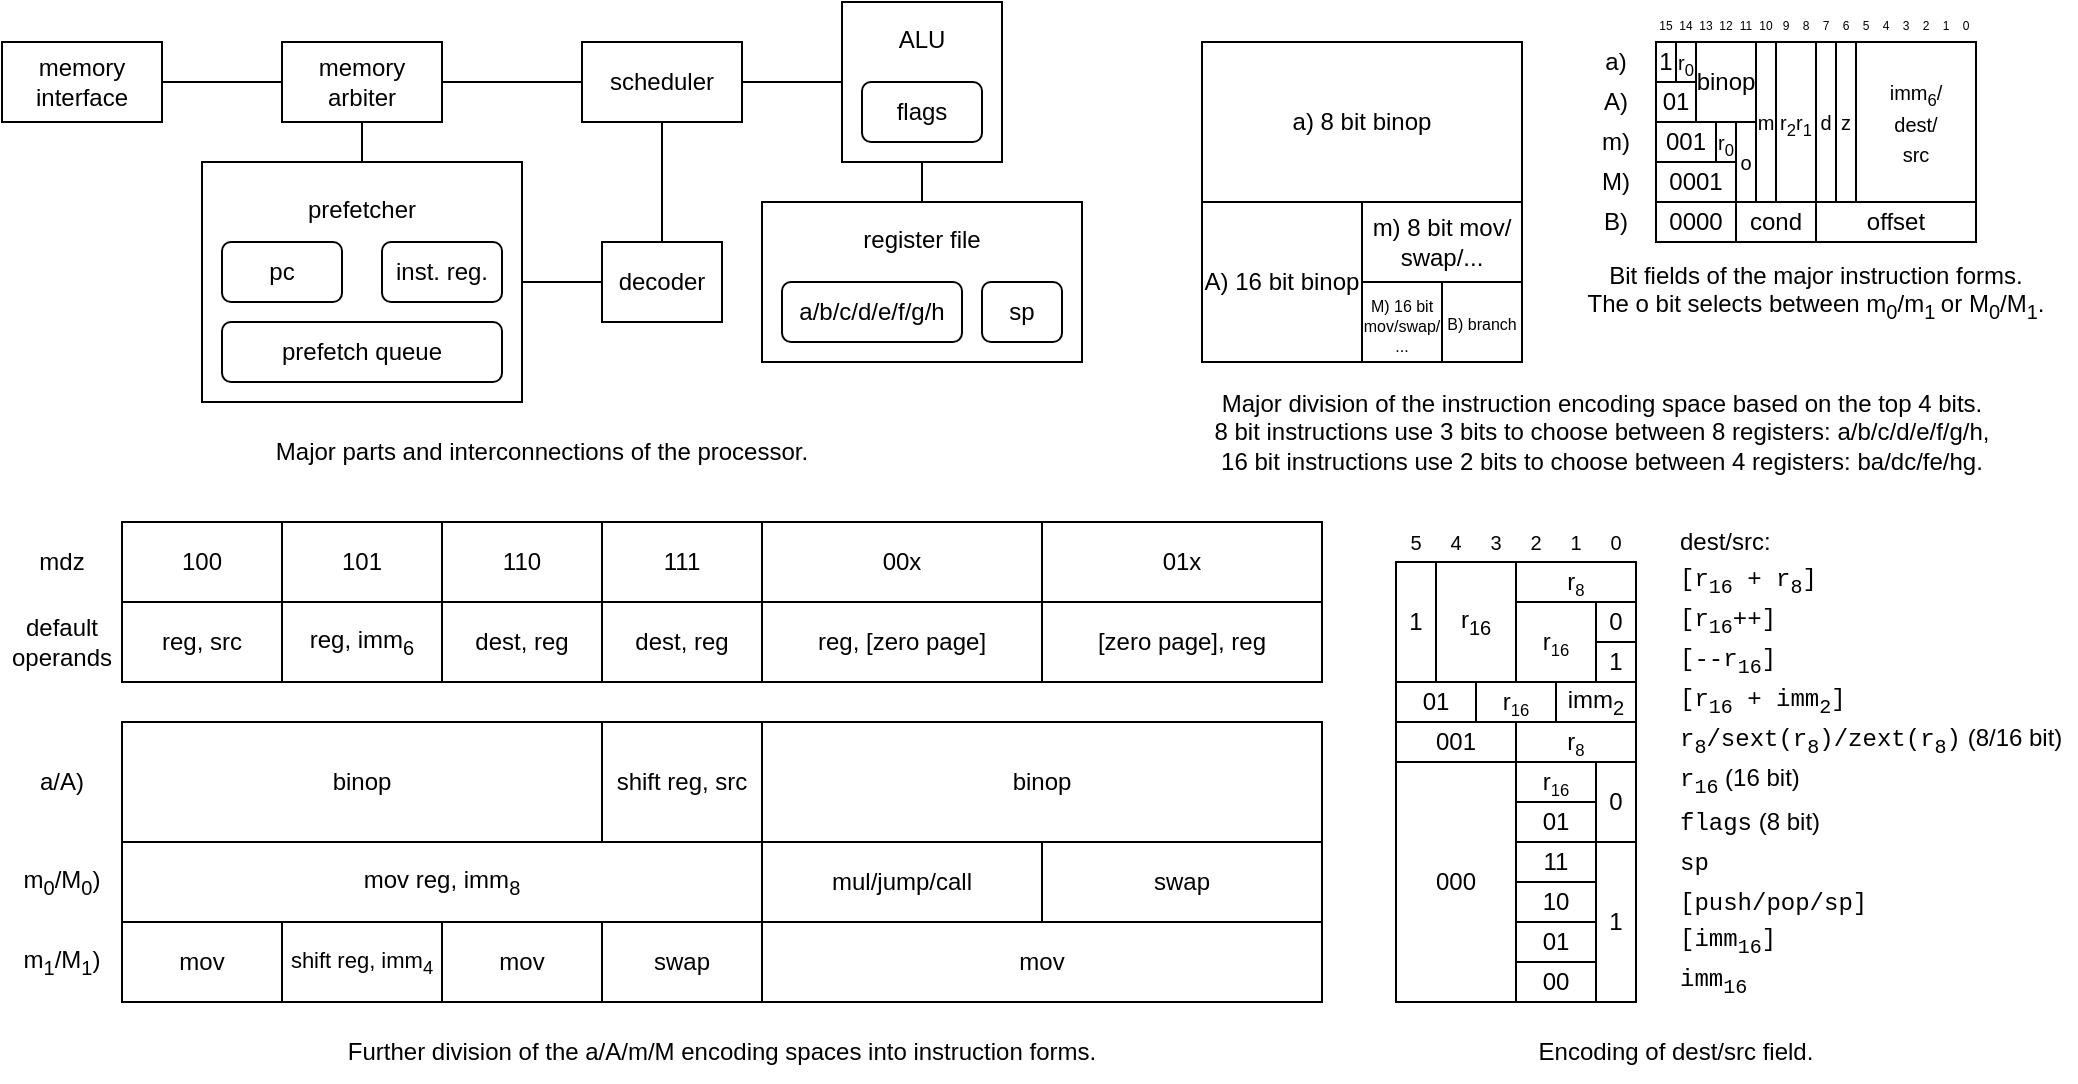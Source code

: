 <mxfile version="24.4.13" type="device">
  <diagram name="Page-1" id="NE5Kk9HqvU8cF_zIVEfF">
    <mxGraphModel dx="1676" dy="986" grid="1" gridSize="10" guides="1" tooltips="1" connect="1" arrows="1" fold="1" page="1" pageScale="1" pageWidth="827" pageHeight="1169" math="0" shadow="0">
      <root>
        <mxCell id="0" />
        <mxCell id="1" parent="0" />
        <mxCell id="60yBD9C4RBmKLbRc97eF-1" value="a) 8 bit binop" style="rounded=0;whiteSpace=wrap;html=1;" vertex="1" parent="1">
          <mxGeometry x="640" y="60" width="160" height="80" as="geometry" />
        </mxCell>
        <mxCell id="60yBD9C4RBmKLbRc97eF-2" value="&lt;font style=&quot;font-size: 8px;&quot;&gt;B) branch&lt;/font&gt;" style="rounded=0;whiteSpace=wrap;html=1;" vertex="1" parent="1">
          <mxGeometry x="760" y="180" width="40" height="40" as="geometry" />
        </mxCell>
        <mxCell id="60yBD9C4RBmKLbRc97eF-3" style="edgeStyle=orthogonalEdgeStyle;rounded=0;orthogonalLoop=1;jettySize=auto;html=1;exitX=0.5;exitY=1;exitDx=0;exitDy=0;" edge="1" parent="1" source="60yBD9C4RBmKLbRc97eF-1" target="60yBD9C4RBmKLbRc97eF-1">
          <mxGeometry relative="1" as="geometry" />
        </mxCell>
        <mxCell id="60yBD9C4RBmKLbRc97eF-4" value="&lt;font style=&quot;font-size: 8px;&quot;&gt;M) 16 bit&lt;/font&gt;&lt;div style=&quot;font-size: 8px;&quot;&gt;&lt;font style=&quot;font-size: 8px;&quot;&gt;mov/swap/&lt;/font&gt;&lt;/div&gt;&lt;div style=&quot;font-size: 8px;&quot;&gt;&lt;font style=&quot;font-size: 8px;&quot;&gt;...&lt;/font&gt;&lt;/div&gt;" style="rounded=0;whiteSpace=wrap;html=1;" vertex="1" parent="1">
          <mxGeometry x="720" y="180" width="40" height="40" as="geometry" />
        </mxCell>
        <mxCell id="60yBD9C4RBmKLbRc97eF-5" value="m) 8 bit mov/ swap/..." style="rounded=0;whiteSpace=wrap;html=1;" vertex="1" parent="1">
          <mxGeometry x="720" y="140" width="80" height="40" as="geometry" />
        </mxCell>
        <mxCell id="60yBD9C4RBmKLbRc97eF-6" value="A) 16 bit binop" style="rounded=0;whiteSpace=wrap;html=1;" vertex="1" parent="1">
          <mxGeometry x="640" y="140" width="80" height="80" as="geometry" />
        </mxCell>
        <mxCell id="60yBD9C4RBmKLbRc97eF-9" value="Major division of the instruction encoding space based on the top 4 bits.&lt;div&gt;8 bit instructions use 3 bits to choose between 8 registers: a/b/c/d/e/f/g/h,&lt;/div&gt;&lt;div&gt;16 bit instructions use 2 bits to choose between 4 registers: ba/dc/fe/hg.&lt;/div&gt;" style="text;html=1;align=center;verticalAlign=middle;whiteSpace=wrap;rounded=0;" vertex="1" parent="1">
          <mxGeometry x="640" y="230" width="400" height="50" as="geometry" />
        </mxCell>
        <mxCell id="60yBD9C4RBmKLbRc97eF-13" value="&lt;font style=&quot;font-size: 12px;&quot;&gt;100&lt;/font&gt;" style="rounded=0;whiteSpace=wrap;html=1;" vertex="1" parent="1">
          <mxGeometry x="100" y="300" width="80" height="40" as="geometry" />
        </mxCell>
        <mxCell id="60yBD9C4RBmKLbRc97eF-14" value="&lt;font style=&quot;font-size: 12px;&quot;&gt;reg, src&lt;/font&gt;" style="rounded=0;whiteSpace=wrap;html=1;" vertex="1" parent="1">
          <mxGeometry x="100" y="340" width="80" height="40" as="geometry" />
        </mxCell>
        <mxCell id="60yBD9C4RBmKLbRc97eF-15" value="&lt;font style=&quot;font-size: 12px;&quot;&gt;101&lt;/font&gt;" style="rounded=0;whiteSpace=wrap;html=1;" vertex="1" parent="1">
          <mxGeometry x="180" y="300" width="80" height="40" as="geometry" />
        </mxCell>
        <mxCell id="60yBD9C4RBmKLbRc97eF-16" value="&lt;font style=&quot;font-size: 12px;&quot;&gt;reg, imm&lt;sub&gt;6&lt;/sub&gt;&lt;/font&gt;" style="rounded=0;whiteSpace=wrap;html=1;" vertex="1" parent="1">
          <mxGeometry x="180" y="340" width="80" height="40" as="geometry" />
        </mxCell>
        <mxCell id="60yBD9C4RBmKLbRc97eF-17" value="&lt;font style=&quot;font-size: 12px;&quot;&gt;110&lt;/font&gt;" style="rounded=0;whiteSpace=wrap;html=1;" vertex="1" parent="1">
          <mxGeometry x="260" y="300" width="80" height="40" as="geometry" />
        </mxCell>
        <mxCell id="60yBD9C4RBmKLbRc97eF-18" value="&lt;font style=&quot;font-size: 12px;&quot;&gt;dest, reg&lt;/font&gt;" style="rounded=0;whiteSpace=wrap;html=1;" vertex="1" parent="1">
          <mxGeometry x="260" y="340" width="80" height="40" as="geometry" />
        </mxCell>
        <mxCell id="60yBD9C4RBmKLbRc97eF-19" value="&lt;font style=&quot;font-size: 12px;&quot;&gt;111&lt;/font&gt;" style="rounded=0;whiteSpace=wrap;html=1;" vertex="1" parent="1">
          <mxGeometry x="340" y="300" width="80" height="40" as="geometry" />
        </mxCell>
        <mxCell id="60yBD9C4RBmKLbRc97eF-20" value="&lt;font style=&quot;font-size: 12px;&quot;&gt;dest, reg&lt;/font&gt;" style="rounded=0;whiteSpace=wrap;html=1;" vertex="1" parent="1">
          <mxGeometry x="340" y="340" width="80" height="40" as="geometry" />
        </mxCell>
        <mxCell id="60yBD9C4RBmKLbRc97eF-21" value="mdz" style="text;html=1;align=center;verticalAlign=middle;whiteSpace=wrap;rounded=0;" vertex="1" parent="1">
          <mxGeometry x="40" y="300" width="60" height="40" as="geometry" />
        </mxCell>
        <mxCell id="60yBD9C4RBmKLbRc97eF-22" value="default&lt;div&gt;operands&lt;/div&gt;" style="text;html=1;align=center;verticalAlign=middle;whiteSpace=wrap;rounded=0;" vertex="1" parent="1">
          <mxGeometry x="40" y="340" width="60" height="40" as="geometry" />
        </mxCell>
        <mxCell id="60yBD9C4RBmKLbRc97eF-23" value="&lt;font style=&quot;font-size: 12px;&quot;&gt;00x&lt;/font&gt;" style="rounded=0;whiteSpace=wrap;html=1;" vertex="1" parent="1">
          <mxGeometry x="420" y="300" width="140" height="40" as="geometry" />
        </mxCell>
        <mxCell id="60yBD9C4RBmKLbRc97eF-24" value="&lt;font style=&quot;font-size: 12px;&quot;&gt;reg, [zero page]&lt;/font&gt;" style="rounded=0;whiteSpace=wrap;html=1;" vertex="1" parent="1">
          <mxGeometry x="420" y="340" width="140" height="40" as="geometry" />
        </mxCell>
        <mxCell id="60yBD9C4RBmKLbRc97eF-25" value="&lt;font style=&quot;font-size: 12px;&quot;&gt;01x&lt;/font&gt;" style="rounded=0;whiteSpace=wrap;html=1;" vertex="1" parent="1">
          <mxGeometry x="560" y="300" width="140" height="40" as="geometry" />
        </mxCell>
        <mxCell id="60yBD9C4RBmKLbRc97eF-26" value="&lt;font style=&quot;font-size: 12px;&quot;&gt;[zero page], reg&lt;/font&gt;" style="rounded=0;whiteSpace=wrap;html=1;" vertex="1" parent="1">
          <mxGeometry x="560" y="340" width="140" height="40" as="geometry" />
        </mxCell>
        <mxCell id="60yBD9C4RBmKLbRc97eF-27" value="&lt;font style=&quot;font-size: 12px;&quot;&gt;binop&lt;/font&gt;" style="rounded=0;whiteSpace=wrap;html=1;" vertex="1" parent="1">
          <mxGeometry x="100" y="400" width="240" height="60" as="geometry" />
        </mxCell>
        <mxCell id="60yBD9C4RBmKLbRc97eF-28" value="&lt;font style=&quot;font-size: 12px;&quot;&gt;shift reg, src&lt;/font&gt;" style="rounded=0;whiteSpace=wrap;html=1;" vertex="1" parent="1">
          <mxGeometry x="340" y="400" width="80" height="60" as="geometry" />
        </mxCell>
        <mxCell id="60yBD9C4RBmKLbRc97eF-29" value="&lt;font style=&quot;font-size: 12px;&quot;&gt;binop&lt;/font&gt;" style="rounded=0;whiteSpace=wrap;html=1;" vertex="1" parent="1">
          <mxGeometry x="420" y="400" width="280" height="60" as="geometry" />
        </mxCell>
        <mxCell id="60yBD9C4RBmKLbRc97eF-30" value="&lt;font style=&quot;font-size: 12px;&quot;&gt;mov reg, imm&lt;sub&gt;8&lt;/sub&gt;&lt;/font&gt;" style="rounded=0;whiteSpace=wrap;html=1;" vertex="1" parent="1">
          <mxGeometry x="100" y="460" width="320" height="40" as="geometry" />
        </mxCell>
        <mxCell id="60yBD9C4RBmKLbRc97eF-31" value="&lt;font style=&quot;font-size: 12px;&quot;&gt;mul/jump/call&lt;/font&gt;" style="rounded=0;whiteSpace=wrap;html=1;" vertex="1" parent="1">
          <mxGeometry x="420" y="460" width="140" height="40" as="geometry" />
        </mxCell>
        <mxCell id="60yBD9C4RBmKLbRc97eF-32" value="&lt;font style=&quot;font-size: 12px;&quot;&gt;swap&lt;/font&gt;" style="rounded=0;whiteSpace=wrap;html=1;" vertex="1" parent="1">
          <mxGeometry x="560" y="460" width="140" height="40" as="geometry" />
        </mxCell>
        <mxCell id="60yBD9C4RBmKLbRc97eF-33" value="&lt;font style=&quot;font-size: 12px;&quot;&gt;mov&lt;/font&gt;" style="rounded=0;whiteSpace=wrap;html=1;" vertex="1" parent="1">
          <mxGeometry x="100" y="500" width="80" height="40" as="geometry" />
        </mxCell>
        <mxCell id="60yBD9C4RBmKLbRc97eF-34" value="&lt;font style=&quot;font-size: 11px;&quot;&gt;shift reg, imm&lt;sub&gt;4&lt;/sub&gt;&lt;/font&gt;" style="rounded=0;whiteSpace=wrap;html=1;" vertex="1" parent="1">
          <mxGeometry x="180" y="500" width="80" height="40" as="geometry" />
        </mxCell>
        <mxCell id="60yBD9C4RBmKLbRc97eF-35" value="&lt;font style=&quot;font-size: 12px;&quot;&gt;mov&lt;/font&gt;" style="rounded=0;whiteSpace=wrap;html=1;" vertex="1" parent="1">
          <mxGeometry x="260" y="500" width="80" height="40" as="geometry" />
        </mxCell>
        <mxCell id="60yBD9C4RBmKLbRc97eF-36" value="&lt;font style=&quot;font-size: 12px;&quot;&gt;swap&lt;/font&gt;" style="rounded=0;whiteSpace=wrap;html=1;" vertex="1" parent="1">
          <mxGeometry x="340" y="500" width="80" height="40" as="geometry" />
        </mxCell>
        <mxCell id="60yBD9C4RBmKLbRc97eF-37" value="&lt;font style=&quot;font-size: 12px;&quot;&gt;mov&lt;/font&gt;" style="rounded=0;whiteSpace=wrap;html=1;" vertex="1" parent="1">
          <mxGeometry x="420" y="500" width="280" height="40" as="geometry" />
        </mxCell>
        <mxCell id="60yBD9C4RBmKLbRc97eF-38" value="a/A)" style="text;html=1;align=center;verticalAlign=middle;whiteSpace=wrap;rounded=0;" vertex="1" parent="1">
          <mxGeometry x="40" y="400" width="60" height="60" as="geometry" />
        </mxCell>
        <mxCell id="60yBD9C4RBmKLbRc97eF-39" value="m&lt;sub&gt;0&lt;/sub&gt;/M&lt;sub&gt;0&lt;/sub&gt;)" style="text;html=1;align=center;verticalAlign=middle;whiteSpace=wrap;rounded=0;" vertex="1" parent="1">
          <mxGeometry x="40" y="460" width="60" height="40" as="geometry" />
        </mxCell>
        <mxCell id="60yBD9C4RBmKLbRc97eF-40" value="m&lt;sub&gt;1&lt;/sub&gt;/M&lt;sub&gt;1&lt;/sub&gt;)" style="text;html=1;align=center;verticalAlign=middle;whiteSpace=wrap;rounded=0;" vertex="1" parent="1">
          <mxGeometry x="40" y="500" width="60" height="40" as="geometry" />
        </mxCell>
        <mxCell id="60yBD9C4RBmKLbRc97eF-41" value="Further division of the a/A/m/M encoding spaces into instruction forms." style="text;html=1;align=center;verticalAlign=middle;whiteSpace=wrap;rounded=0;" vertex="1" parent="1">
          <mxGeometry x="100" y="550" width="600" height="30" as="geometry" />
        </mxCell>
        <mxCell id="60yBD9C4RBmKLbRc97eF-43" style="edgeStyle=orthogonalEdgeStyle;rounded=0;orthogonalLoop=1;jettySize=auto;html=1;exitX=1;exitY=0.5;exitDx=0;exitDy=0;entryX=0;entryY=0.5;entryDx=0;entryDy=0;anchorPointDirection=1;startArrow=none;startFill=0;endArrow=none;endFill=0;" edge="1" parent="1" source="60yBD9C4RBmKLbRc97eF-44" target="60yBD9C4RBmKLbRc97eF-47">
          <mxGeometry relative="1" as="geometry">
            <Array as="points">
              <mxPoint x="140" y="80" />
              <mxPoint x="140" y="80" />
            </Array>
          </mxGeometry>
        </mxCell>
        <mxCell id="60yBD9C4RBmKLbRc97eF-44" value="memory&lt;div&gt;interface&lt;/div&gt;" style="rounded=0;whiteSpace=wrap;html=1;" vertex="1" parent="1">
          <mxGeometry x="40" y="60" width="80" height="40" as="geometry" />
        </mxCell>
        <mxCell id="60yBD9C4RBmKLbRc97eF-45" style="edgeStyle=orthogonalEdgeStyle;rounded=0;orthogonalLoop=1;jettySize=auto;html=1;entryX=0.5;entryY=0;entryDx=0;entryDy=0;startArrow=none;startFill=0;endArrow=none;endFill=0;" edge="1" parent="1" source="60yBD9C4RBmKLbRc97eF-47" target="60yBD9C4RBmKLbRc97eF-48">
          <mxGeometry relative="1" as="geometry" />
        </mxCell>
        <mxCell id="60yBD9C4RBmKLbRc97eF-46" style="edgeStyle=orthogonalEdgeStyle;rounded=0;orthogonalLoop=1;jettySize=auto;html=1;exitX=1;exitY=0.5;exitDx=0;exitDy=0;entryX=0;entryY=0.5;entryDx=0;entryDy=0;startArrow=none;startFill=0;endArrow=none;endFill=0;" edge="1" parent="1" source="60yBD9C4RBmKLbRc97eF-47" target="60yBD9C4RBmKLbRc97eF-51">
          <mxGeometry relative="1" as="geometry" />
        </mxCell>
        <mxCell id="60yBD9C4RBmKLbRc97eF-47" value="memory&lt;div&gt;arbiter&lt;/div&gt;" style="rounded=0;whiteSpace=wrap;html=1;" vertex="1" parent="1">
          <mxGeometry x="180" y="60" width="80" height="40" as="geometry" />
        </mxCell>
        <mxCell id="60yBD9C4RBmKLbRc97eF-48" value="prefetcher&lt;div&gt;&lt;br&gt;&lt;/div&gt;&lt;div&gt;&lt;br&gt;&lt;/div&gt;&lt;div&gt;&lt;br&gt;&lt;/div&gt;&lt;div&gt;&lt;br&gt;&lt;/div&gt;&lt;div&gt;&lt;br&gt;&lt;/div&gt;" style="rounded=0;whiteSpace=wrap;html=1;" vertex="1" parent="1">
          <mxGeometry x="140" y="120" width="160" height="120" as="geometry" />
        </mxCell>
        <mxCell id="60yBD9C4RBmKLbRc97eF-49" value="pc" style="rounded=1;whiteSpace=wrap;html=1;" vertex="1" parent="1">
          <mxGeometry x="150" y="160" width="60" height="30" as="geometry" />
        </mxCell>
        <mxCell id="60yBD9C4RBmKLbRc97eF-50" style="edgeStyle=orthogonalEdgeStyle;rounded=0;orthogonalLoop=1;jettySize=auto;html=1;exitX=1;exitY=0.5;exitDx=0;exitDy=0;entryX=0;entryY=0.5;entryDx=0;entryDy=0;endArrow=none;endFill=0;" edge="1" parent="1" source="60yBD9C4RBmKLbRc97eF-51" target="60yBD9C4RBmKLbRc97eF-57">
          <mxGeometry relative="1" as="geometry" />
        </mxCell>
        <mxCell id="60yBD9C4RBmKLbRc97eF-51" value="scheduler" style="rounded=0;whiteSpace=wrap;html=1;" vertex="1" parent="1">
          <mxGeometry x="330" y="60" width="80" height="40" as="geometry" />
        </mxCell>
        <mxCell id="60yBD9C4RBmKLbRc97eF-52" value="inst. reg." style="rounded=1;whiteSpace=wrap;html=1;" vertex="1" parent="1">
          <mxGeometry x="230" y="160" width="60" height="30" as="geometry" />
        </mxCell>
        <mxCell id="60yBD9C4RBmKLbRc97eF-53" style="edgeStyle=orthogonalEdgeStyle;rounded=0;orthogonalLoop=1;jettySize=auto;html=1;entryX=1;entryY=0.5;entryDx=0;entryDy=0;startArrow=none;startFill=0;endArrow=none;endFill=0;" edge="1" parent="1" source="60yBD9C4RBmKLbRc97eF-55" target="60yBD9C4RBmKLbRc97eF-48">
          <mxGeometry relative="1" as="geometry" />
        </mxCell>
        <mxCell id="60yBD9C4RBmKLbRc97eF-54" style="edgeStyle=orthogonalEdgeStyle;rounded=0;orthogonalLoop=1;jettySize=auto;html=1;startArrow=none;startFill=0;endArrow=none;endFill=0;" edge="1" parent="1" source="60yBD9C4RBmKLbRc97eF-55">
          <mxGeometry relative="1" as="geometry">
            <mxPoint x="370" y="100" as="targetPoint" />
          </mxGeometry>
        </mxCell>
        <mxCell id="60yBD9C4RBmKLbRc97eF-55" value="decoder" style="rounded=0;whiteSpace=wrap;html=1;" vertex="1" parent="1">
          <mxGeometry x="340" y="160" width="60" height="40" as="geometry" />
        </mxCell>
        <mxCell id="60yBD9C4RBmKLbRc97eF-56" style="edgeStyle=orthogonalEdgeStyle;rounded=0;orthogonalLoop=1;jettySize=auto;html=1;exitX=0.5;exitY=1;exitDx=0;exitDy=0;" edge="1" parent="1" source="60yBD9C4RBmKLbRc97eF-51" target="60yBD9C4RBmKLbRc97eF-51">
          <mxGeometry relative="1" as="geometry" />
        </mxCell>
        <mxCell id="60yBD9C4RBmKLbRc97eF-57" value="ALU&lt;div&gt;&lt;br&gt;&lt;/div&gt;&lt;div&gt;&lt;br&gt;&lt;/div&gt;&lt;div&gt;&lt;br&gt;&lt;/div&gt;" style="rounded=0;whiteSpace=wrap;html=1;" vertex="1" parent="1">
          <mxGeometry x="460" y="40" width="80" height="80" as="geometry" />
        </mxCell>
        <mxCell id="60yBD9C4RBmKLbRc97eF-58" style="edgeStyle=orthogonalEdgeStyle;rounded=0;orthogonalLoop=1;jettySize=auto;html=1;entryX=0.5;entryY=1;entryDx=0;entryDy=0;endArrow=none;endFill=0;" edge="1" parent="1" source="60yBD9C4RBmKLbRc97eF-59" target="60yBD9C4RBmKLbRc97eF-57">
          <mxGeometry relative="1" as="geometry" />
        </mxCell>
        <mxCell id="60yBD9C4RBmKLbRc97eF-59" value="register file&lt;div&gt;&lt;br&gt;&lt;/div&gt;&lt;div&gt;&lt;br&gt;&lt;/div&gt;&lt;div&gt;&lt;br&gt;&lt;/div&gt;" style="rounded=0;whiteSpace=wrap;html=1;" vertex="1" parent="1">
          <mxGeometry x="420" y="140" width="160" height="80" as="geometry" />
        </mxCell>
        <mxCell id="60yBD9C4RBmKLbRc97eF-60" value="flags" style="rounded=1;whiteSpace=wrap;html=1;" vertex="1" parent="1">
          <mxGeometry x="470" y="80" width="60" height="30" as="geometry" />
        </mxCell>
        <mxCell id="60yBD9C4RBmKLbRc97eF-61" value="a/b/c/d/e/f/g/h" style="rounded=1;whiteSpace=wrap;html=1;" vertex="1" parent="1">
          <mxGeometry x="430" y="180" width="90" height="30" as="geometry" />
        </mxCell>
        <mxCell id="60yBD9C4RBmKLbRc97eF-62" value="sp" style="rounded=1;whiteSpace=wrap;html=1;" vertex="1" parent="1">
          <mxGeometry x="530" y="180" width="40" height="30" as="geometry" />
        </mxCell>
        <mxCell id="60yBD9C4RBmKLbRc97eF-63" value="Major parts and interconnections of the processor." style="text;html=1;align=center;verticalAlign=middle;whiteSpace=wrap;rounded=0;" vertex="1" parent="1">
          <mxGeometry x="40" y="250" width="540" height="30" as="geometry" />
        </mxCell>
        <mxCell id="60yBD9C4RBmKLbRc97eF-64" value="prefetch queue" style="rounded=1;whiteSpace=wrap;html=1;" vertex="1" parent="1">
          <mxGeometry x="150" y="200" width="140" height="30" as="geometry" />
        </mxCell>
        <mxCell id="60yBD9C4RBmKLbRc97eF-65" value="1" style="rounded=0;whiteSpace=wrap;html=1;" vertex="1" parent="1">
          <mxGeometry x="867" y="60" width="10" height="20" as="geometry" />
        </mxCell>
        <mxCell id="60yBD9C4RBmKLbRc97eF-66" value="01" style="rounded=0;whiteSpace=wrap;html=1;" vertex="1" parent="1">
          <mxGeometry x="867" y="80" width="20" height="20" as="geometry" />
        </mxCell>
        <mxCell id="60yBD9C4RBmKLbRc97eF-67" value="001" style="rounded=0;whiteSpace=wrap;html=1;" vertex="1" parent="1">
          <mxGeometry x="867" y="100" width="30" height="20" as="geometry" />
        </mxCell>
        <mxCell id="60yBD9C4RBmKLbRc97eF-68" value="000&lt;span style=&quot;background-color: initial;&quot;&gt;1&lt;/span&gt;" style="rounded=0;whiteSpace=wrap;html=1;" vertex="1" parent="1">
          <mxGeometry x="867" y="120" width="40" height="20" as="geometry" />
        </mxCell>
        <mxCell id="60yBD9C4RBmKLbRc97eF-69" value="000&lt;span style=&quot;background-color: initial;&quot;&gt;0&lt;/span&gt;" style="rounded=0;whiteSpace=wrap;html=1;" vertex="1" parent="1">
          <mxGeometry x="867" y="140" width="40" height="20" as="geometry" />
        </mxCell>
        <mxCell id="60yBD9C4RBmKLbRc97eF-70" value="&lt;font style=&quot;font-size: 10px;&quot;&gt;r&lt;sub&gt;0&lt;/sub&gt;&lt;/font&gt;" style="rounded=0;whiteSpace=wrap;html=1;" vertex="1" parent="1">
          <mxGeometry x="877" y="60" width="10" height="20" as="geometry" />
        </mxCell>
        <mxCell id="60yBD9C4RBmKLbRc97eF-71" value="binop" style="rounded=0;whiteSpace=wrap;html=1;" vertex="1" parent="1">
          <mxGeometry x="887" y="60" width="30" height="40" as="geometry" />
        </mxCell>
        <mxCell id="60yBD9C4RBmKLbRc97eF-72" value="&lt;font style=&quot;font-size: 10px;&quot;&gt;m&lt;/font&gt;" style="rounded=0;whiteSpace=wrap;html=1;" vertex="1" parent="1">
          <mxGeometry x="917" y="60" width="10" height="80" as="geometry" />
        </mxCell>
        <mxCell id="60yBD9C4RBmKLbRc97eF-73" value="&lt;font style=&quot;font-size: 10px;&quot;&gt;r&lt;sub&gt;0&lt;/sub&gt;&lt;/font&gt;" style="rounded=0;whiteSpace=wrap;html=1;" vertex="1" parent="1">
          <mxGeometry x="897" y="100" width="10" height="20" as="geometry" />
        </mxCell>
        <mxCell id="60yBD9C4RBmKLbRc97eF-74" value="&lt;span style=&quot;font-size: 10px;&quot;&gt;o&lt;/span&gt;" style="rounded=0;whiteSpace=wrap;html=1;" vertex="1" parent="1">
          <mxGeometry x="907" y="100" width="10" height="40" as="geometry" />
        </mxCell>
        <mxCell id="60yBD9C4RBmKLbRc97eF-75" value="&lt;font style=&quot;font-size: 10px;&quot;&gt;r&lt;sub&gt;2&lt;/sub&gt;r&lt;sub&gt;1&lt;/sub&gt;&lt;/font&gt;" style="rounded=0;whiteSpace=wrap;html=1;" vertex="1" parent="1">
          <mxGeometry x="927" y="60" width="20" height="80" as="geometry" />
        </mxCell>
        <mxCell id="60yBD9C4RBmKLbRc97eF-76" value="&lt;font style=&quot;font-size: 10px;&quot;&gt;d&lt;/font&gt;" style="rounded=0;whiteSpace=wrap;html=1;" vertex="1" parent="1">
          <mxGeometry x="947" y="60" width="10" height="80" as="geometry" />
        </mxCell>
        <mxCell id="60yBD9C4RBmKLbRc97eF-77" value="&lt;span style=&quot;font-size: 10px;&quot;&gt;z&lt;/span&gt;" style="rounded=0;whiteSpace=wrap;html=1;" vertex="1" parent="1">
          <mxGeometry x="957" y="60" width="10" height="80" as="geometry" />
        </mxCell>
        <mxCell id="60yBD9C4RBmKLbRc97eF-78" value="&lt;span style=&quot;font-size: 10px;&quot;&gt;imm&lt;sub&gt;6&lt;/sub&gt;/&lt;/span&gt;&lt;div&gt;&lt;span style=&quot;font-size: 10px;&quot;&gt;dest/&lt;/span&gt;&lt;/div&gt;&lt;div&gt;&lt;span style=&quot;font-size: 10px;&quot;&gt;src&lt;/span&gt;&lt;/div&gt;" style="rounded=0;whiteSpace=wrap;html=1;" vertex="1" parent="1">
          <mxGeometry x="967" y="60" width="60" height="80" as="geometry" />
        </mxCell>
        <mxCell id="60yBD9C4RBmKLbRc97eF-79" value="cond" style="rounded=0;whiteSpace=wrap;html=1;" vertex="1" parent="1">
          <mxGeometry x="907" y="140" width="40" height="20" as="geometry" />
        </mxCell>
        <mxCell id="60yBD9C4RBmKLbRc97eF-80" value="offset" style="rounded=0;whiteSpace=wrap;html=1;" vertex="1" parent="1">
          <mxGeometry x="947" y="140" width="80" height="20" as="geometry" />
        </mxCell>
        <mxCell id="60yBD9C4RBmKLbRc97eF-81" value="&lt;font style=&quot;font-size: 6px;&quot;&gt;15&lt;/font&gt;" style="text;html=1;align=center;verticalAlign=middle;whiteSpace=wrap;rounded=0;" vertex="1" parent="1">
          <mxGeometry x="867" y="40" width="10" height="20" as="geometry" />
        </mxCell>
        <mxCell id="60yBD9C4RBmKLbRc97eF-82" value="&lt;span style=&quot;font-size: 6px;&quot;&gt;14&lt;/span&gt;" style="text;html=1;align=center;verticalAlign=middle;whiteSpace=wrap;rounded=0;" vertex="1" parent="1">
          <mxGeometry x="877" y="40" width="10" height="20" as="geometry" />
        </mxCell>
        <mxCell id="60yBD9C4RBmKLbRc97eF-83" value="&lt;font style=&quot;font-size: 6px;&quot;&gt;13&lt;/font&gt;" style="text;html=1;align=center;verticalAlign=middle;whiteSpace=wrap;rounded=0;" vertex="1" parent="1">
          <mxGeometry x="887" y="40" width="10" height="20" as="geometry" />
        </mxCell>
        <mxCell id="60yBD9C4RBmKLbRc97eF-84" value="&lt;span style=&quot;font-size: 6px;&quot;&gt;12&lt;/span&gt;" style="text;html=1;align=center;verticalAlign=middle;whiteSpace=wrap;rounded=0;" vertex="1" parent="1">
          <mxGeometry x="897" y="40" width="10" height="20" as="geometry" />
        </mxCell>
        <mxCell id="60yBD9C4RBmKLbRc97eF-85" value="&lt;font style=&quot;font-size: 6px;&quot;&gt;11&lt;/font&gt;" style="text;html=1;align=center;verticalAlign=middle;whiteSpace=wrap;rounded=0;" vertex="1" parent="1">
          <mxGeometry x="907" y="40" width="10" height="20" as="geometry" />
        </mxCell>
        <mxCell id="60yBD9C4RBmKLbRc97eF-86" value="&lt;span style=&quot;font-size: 6px;&quot;&gt;10&lt;/span&gt;" style="text;html=1;align=center;verticalAlign=middle;whiteSpace=wrap;rounded=0;" vertex="1" parent="1">
          <mxGeometry x="917" y="40" width="10" height="20" as="geometry" />
        </mxCell>
        <mxCell id="60yBD9C4RBmKLbRc97eF-87" value="&lt;font style=&quot;font-size: 6px;&quot;&gt;9&lt;/font&gt;" style="text;html=1;align=center;verticalAlign=middle;whiteSpace=wrap;rounded=0;" vertex="1" parent="1">
          <mxGeometry x="927" y="40" width="10" height="20" as="geometry" />
        </mxCell>
        <mxCell id="60yBD9C4RBmKLbRc97eF-88" value="&lt;span style=&quot;font-size: 6px;&quot;&gt;8&lt;/span&gt;" style="text;html=1;align=center;verticalAlign=middle;whiteSpace=wrap;rounded=0;" vertex="1" parent="1">
          <mxGeometry x="937" y="40" width="10" height="20" as="geometry" />
        </mxCell>
        <mxCell id="60yBD9C4RBmKLbRc97eF-89" value="&lt;font style=&quot;font-size: 6px;&quot;&gt;7&lt;/font&gt;" style="text;html=1;align=center;verticalAlign=middle;whiteSpace=wrap;rounded=0;" vertex="1" parent="1">
          <mxGeometry x="947" y="40" width="10" height="20" as="geometry" />
        </mxCell>
        <mxCell id="60yBD9C4RBmKLbRc97eF-90" value="&lt;span style=&quot;font-size: 6px;&quot;&gt;6&lt;/span&gt;" style="text;html=1;align=center;verticalAlign=middle;whiteSpace=wrap;rounded=0;" vertex="1" parent="1">
          <mxGeometry x="957" y="40" width="10" height="20" as="geometry" />
        </mxCell>
        <mxCell id="60yBD9C4RBmKLbRc97eF-91" value="&lt;font style=&quot;font-size: 6px;&quot;&gt;5&lt;/font&gt;" style="text;html=1;align=center;verticalAlign=middle;whiteSpace=wrap;rounded=0;" vertex="1" parent="1">
          <mxGeometry x="967" y="40" width="10" height="20" as="geometry" />
        </mxCell>
        <mxCell id="60yBD9C4RBmKLbRc97eF-92" value="&lt;span style=&quot;font-size: 6px;&quot;&gt;4&lt;/span&gt;" style="text;html=1;align=center;verticalAlign=middle;whiteSpace=wrap;rounded=0;" vertex="1" parent="1">
          <mxGeometry x="977" y="40" width="10" height="20" as="geometry" />
        </mxCell>
        <mxCell id="60yBD9C4RBmKLbRc97eF-93" value="&lt;font style=&quot;font-size: 6px;&quot;&gt;3&lt;/font&gt;" style="text;html=1;align=center;verticalAlign=middle;whiteSpace=wrap;rounded=0;" vertex="1" parent="1">
          <mxGeometry x="987" y="40" width="10" height="20" as="geometry" />
        </mxCell>
        <mxCell id="60yBD9C4RBmKLbRc97eF-94" value="&lt;span style=&quot;font-size: 6px;&quot;&gt;2&lt;/span&gt;" style="text;html=1;align=center;verticalAlign=middle;whiteSpace=wrap;rounded=0;" vertex="1" parent="1">
          <mxGeometry x="997" y="40" width="10" height="20" as="geometry" />
        </mxCell>
        <mxCell id="60yBD9C4RBmKLbRc97eF-95" value="&lt;font style=&quot;font-size: 6px;&quot;&gt;1&lt;/font&gt;" style="text;html=1;align=center;verticalAlign=middle;whiteSpace=wrap;rounded=0;" vertex="1" parent="1">
          <mxGeometry x="1007" y="40" width="10" height="20" as="geometry" />
        </mxCell>
        <mxCell id="60yBD9C4RBmKLbRc97eF-96" value="&lt;span style=&quot;font-size: 6px;&quot;&gt;0&lt;/span&gt;" style="text;html=1;align=center;verticalAlign=middle;whiteSpace=wrap;rounded=0;" vertex="1" parent="1">
          <mxGeometry x="1017" y="40" width="10" height="20" as="geometry" />
        </mxCell>
        <mxCell id="60yBD9C4RBmKLbRc97eF-97" value="a)" style="text;html=1;align=center;verticalAlign=middle;whiteSpace=wrap;rounded=0;" vertex="1" parent="1">
          <mxGeometry x="837" y="60" width="20" height="20" as="geometry" />
        </mxCell>
        <mxCell id="60yBD9C4RBmKLbRc97eF-98" value="A)" style="text;html=1;align=center;verticalAlign=middle;whiteSpace=wrap;rounded=0;" vertex="1" parent="1">
          <mxGeometry x="837" y="80" width="20" height="20" as="geometry" />
        </mxCell>
        <mxCell id="60yBD9C4RBmKLbRc97eF-99" value="m)" style="text;html=1;align=center;verticalAlign=middle;whiteSpace=wrap;rounded=0;" vertex="1" parent="1">
          <mxGeometry x="837" y="100" width="20" height="20" as="geometry" />
        </mxCell>
        <mxCell id="60yBD9C4RBmKLbRc97eF-100" value="M)" style="text;html=1;align=center;verticalAlign=middle;whiteSpace=wrap;rounded=0;" vertex="1" parent="1">
          <mxGeometry x="837" y="120" width="20" height="20" as="geometry" />
        </mxCell>
        <mxCell id="60yBD9C4RBmKLbRc97eF-101" value="B)" style="text;html=1;align=center;verticalAlign=middle;whiteSpace=wrap;rounded=0;" vertex="1" parent="1">
          <mxGeometry x="837" y="140" width="20" height="20" as="geometry" />
        </mxCell>
        <mxCell id="60yBD9C4RBmKLbRc97eF-102" value="Bit fields of the major instruction forms.&lt;div&gt;The o bit selects between m&lt;sub&gt;0&lt;/sub&gt;/m&lt;sub&gt;1&amp;nbsp;&lt;/sub&gt;or&amp;nbsp;&lt;span style=&quot;background-color: initial;&quot;&gt;M&lt;/span&gt;&lt;sub style=&quot;background-color: initial;&quot;&gt;0&lt;/sub&gt;&lt;span style=&quot;background-color: initial;&quot;&gt;/M&lt;/span&gt;&lt;sub style=&quot;background-color: initial;&quot;&gt;1&lt;/sub&gt;&lt;span style=&quot;background-color: initial;&quot;&gt;.&lt;/span&gt;&lt;/div&gt;" style="text;html=1;align=center;verticalAlign=middle;whiteSpace=wrap;rounded=0;" vertex="1" parent="1">
          <mxGeometry x="827" y="170" width="240" height="30" as="geometry" />
        </mxCell>
        <mxCell id="60yBD9C4RBmKLbRc97eF-103" value="1" style="rounded=0;whiteSpace=wrap;html=1;" vertex="1" parent="1">
          <mxGeometry x="737" y="320" width="20" height="60" as="geometry" />
        </mxCell>
        <mxCell id="60yBD9C4RBmKLbRc97eF-104" value="&lt;font style=&quot;font-size: 10px;&quot;&gt;5&lt;/font&gt;" style="text;html=1;align=center;verticalAlign=middle;whiteSpace=wrap;rounded=0;" vertex="1" parent="1">
          <mxGeometry x="737" y="300" width="20" height="20" as="geometry" />
        </mxCell>
        <mxCell id="60yBD9C4RBmKLbRc97eF-105" value="&lt;font style=&quot;font-size: 10px;&quot;&gt;4&lt;/font&gt;" style="text;html=1;align=center;verticalAlign=middle;whiteSpace=wrap;rounded=0;" vertex="1" parent="1">
          <mxGeometry x="757" y="300" width="20" height="20" as="geometry" />
        </mxCell>
        <mxCell id="60yBD9C4RBmKLbRc97eF-106" value="&lt;font style=&quot;font-size: 10px;&quot;&gt;3&lt;/font&gt;" style="text;html=1;align=center;verticalAlign=middle;whiteSpace=wrap;rounded=0;" vertex="1" parent="1">
          <mxGeometry x="777" y="300" width="20" height="20" as="geometry" />
        </mxCell>
        <mxCell id="60yBD9C4RBmKLbRc97eF-107" value="&lt;font style=&quot;font-size: 10px;&quot;&gt;2&lt;/font&gt;" style="text;html=1;align=center;verticalAlign=middle;whiteSpace=wrap;rounded=0;" vertex="1" parent="1">
          <mxGeometry x="797" y="300" width="20" height="20" as="geometry" />
        </mxCell>
        <mxCell id="60yBD9C4RBmKLbRc97eF-108" value="&lt;font style=&quot;font-size: 10px;&quot;&gt;1&lt;/font&gt;" style="text;html=1;align=center;verticalAlign=middle;whiteSpace=wrap;rounded=0;" vertex="1" parent="1">
          <mxGeometry x="817" y="300" width="20" height="20" as="geometry" />
        </mxCell>
        <mxCell id="60yBD9C4RBmKLbRc97eF-109" value="&lt;font style=&quot;font-size: 10px;&quot;&gt;0&lt;/font&gt;" style="text;html=1;align=center;verticalAlign=middle;whiteSpace=wrap;rounded=0;" vertex="1" parent="1">
          <mxGeometry x="837" y="300" width="20" height="20" as="geometry" />
        </mxCell>
        <mxCell id="60yBD9C4RBmKLbRc97eF-110" value="r&lt;sub&gt;16&lt;/sub&gt;" style="rounded=0;whiteSpace=wrap;html=1;" vertex="1" parent="1">
          <mxGeometry x="757" y="320" width="40" height="60" as="geometry" />
        </mxCell>
        <mxCell id="60yBD9C4RBmKLbRc97eF-111" value="r&lt;span style=&quot;font-size: 10px;&quot;&gt;&lt;sub&gt;8&lt;/sub&gt;&lt;/span&gt;" style="rounded=0;whiteSpace=wrap;html=1;" vertex="1" parent="1">
          <mxGeometry x="797" y="320" width="60" height="20" as="geometry" />
        </mxCell>
        <mxCell id="60yBD9C4RBmKLbRc97eF-112" value="r&lt;span style=&quot;font-size: 10px;&quot;&gt;&lt;sub&gt;16&lt;/sub&gt;&lt;/span&gt;" style="rounded=0;whiteSpace=wrap;html=1;" vertex="1" parent="1">
          <mxGeometry x="797" y="340" width="40" height="40" as="geometry" />
        </mxCell>
        <mxCell id="60yBD9C4RBmKLbRc97eF-113" value="0" style="rounded=0;whiteSpace=wrap;html=1;" vertex="1" parent="1">
          <mxGeometry x="837" y="340" width="20" height="20" as="geometry" />
        </mxCell>
        <mxCell id="60yBD9C4RBmKLbRc97eF-114" value="1" style="rounded=0;whiteSpace=wrap;html=1;" vertex="1" parent="1">
          <mxGeometry x="837" y="360" width="20" height="20" as="geometry" />
        </mxCell>
        <mxCell id="60yBD9C4RBmKLbRc97eF-115" value="01" style="rounded=0;whiteSpace=wrap;html=1;" vertex="1" parent="1">
          <mxGeometry x="737" y="380" width="40" height="20" as="geometry" />
        </mxCell>
        <mxCell id="60yBD9C4RBmKLbRc97eF-116" value="r&lt;span style=&quot;font-size: 10px;&quot;&gt;&lt;sub&gt;16&lt;/sub&gt;&lt;/span&gt;" style="rounded=0;whiteSpace=wrap;html=1;" vertex="1" parent="1">
          <mxGeometry x="777" y="380" width="40" height="20" as="geometry" />
        </mxCell>
        <mxCell id="60yBD9C4RBmKLbRc97eF-117" value="imm&lt;sub&gt;2&lt;/sub&gt;" style="rounded=0;whiteSpace=wrap;html=1;" vertex="1" parent="1">
          <mxGeometry x="817" y="380" width="40" height="20" as="geometry" />
        </mxCell>
        <mxCell id="60yBD9C4RBmKLbRc97eF-118" value="001" style="rounded=0;whiteSpace=wrap;html=1;" vertex="1" parent="1">
          <mxGeometry x="737" y="400" width="60" height="20" as="geometry" />
        </mxCell>
        <mxCell id="60yBD9C4RBmKLbRc97eF-119" value="r&lt;span style=&quot;font-size: 10px;&quot;&gt;&lt;sub&gt;8&lt;/sub&gt;&lt;/span&gt;" style="rounded=0;whiteSpace=wrap;html=1;" vertex="1" parent="1">
          <mxGeometry x="797" y="400" width="60" height="20" as="geometry" />
        </mxCell>
        <mxCell id="60yBD9C4RBmKLbRc97eF-120" value="&lt;font face=&quot;Courier New&quot;&gt;[r&lt;sub&gt;16&lt;/sub&gt; + r&lt;sub&gt;8&lt;/sub&gt;]&lt;/font&gt;" style="text;html=1;align=left;verticalAlign=middle;whiteSpace=wrap;rounded=0;" vertex="1" parent="1">
          <mxGeometry x="877" y="320" width="80" height="20" as="geometry" />
        </mxCell>
        <mxCell id="60yBD9C4RBmKLbRc97eF-121" value="&lt;font face=&quot;Courier New&quot;&gt;[r&lt;sub&gt;16&lt;/sub&gt;++]&lt;/font&gt;" style="text;html=1;align=left;verticalAlign=middle;whiteSpace=wrap;rounded=0;" vertex="1" parent="1">
          <mxGeometry x="877" y="340" width="60" height="20" as="geometry" />
        </mxCell>
        <mxCell id="60yBD9C4RBmKLbRc97eF-122" value="&lt;font face=&quot;Courier New&quot;&gt;[--r&lt;sub&gt;16&lt;/sub&gt;]&lt;/font&gt;" style="text;html=1;align=left;verticalAlign=middle;whiteSpace=wrap;rounded=0;" vertex="1" parent="1">
          <mxGeometry x="877" y="360" width="60" height="20" as="geometry" />
        </mxCell>
        <mxCell id="60yBD9C4RBmKLbRc97eF-123" value="&lt;font face=&quot;Courier New&quot;&gt;r&lt;sub&gt;8&lt;/sub&gt;/sext(r&lt;sub&gt;8&lt;/sub&gt;)/zext(r&lt;sub&gt;8&lt;/sub&gt;)&lt;/font&gt;&lt;font face=&quot;Helvetica&quot;&gt; (8/16 bit)&lt;/font&gt;" style="text;html=1;align=left;verticalAlign=middle;whiteSpace=wrap;rounded=0;" vertex="1" parent="1">
          <mxGeometry x="877" y="400" width="200" height="20" as="geometry" />
        </mxCell>
        <mxCell id="60yBD9C4RBmKLbRc97eF-124" value="&lt;font face=&quot;Courier New&quot;&gt;[r&lt;sub&gt;16&lt;/sub&gt;&amp;nbsp;+ imm&lt;sub&gt;2&lt;/sub&gt;]&lt;/font&gt;" style="text;html=1;align=left;verticalAlign=middle;whiteSpace=wrap;rounded=0;" vertex="1" parent="1">
          <mxGeometry x="877" y="380" width="90" height="20" as="geometry" />
        </mxCell>
        <mxCell id="60yBD9C4RBmKLbRc97eF-125" value="000" style="rounded=0;whiteSpace=wrap;html=1;" vertex="1" parent="1">
          <mxGeometry x="737" y="420" width="60" height="120" as="geometry" />
        </mxCell>
        <mxCell id="60yBD9C4RBmKLbRc97eF-126" value="r&lt;span style=&quot;font-size: 10px;&quot;&gt;&lt;sub&gt;16&lt;/sub&gt;&lt;/span&gt;" style="rounded=0;whiteSpace=wrap;html=1;" vertex="1" parent="1">
          <mxGeometry x="797" y="420" width="40" height="20" as="geometry" />
        </mxCell>
        <mxCell id="60yBD9C4RBmKLbRc97eF-127" value="0" style="rounded=0;whiteSpace=wrap;html=1;" vertex="1" parent="1">
          <mxGeometry x="837" y="420" width="20" height="40" as="geometry" />
        </mxCell>
        <mxCell id="60yBD9C4RBmKLbRc97eF-128" value="&lt;font face=&quot;Courier New&quot;&gt;r&lt;sub&gt;16&lt;/sub&gt;&lt;/font&gt;&amp;nbsp;(16 bit)" style="text;html=1;align=left;verticalAlign=middle;whiteSpace=wrap;rounded=0;" vertex="1" parent="1">
          <mxGeometry x="877" y="420" width="150" height="20" as="geometry" />
        </mxCell>
        <mxCell id="60yBD9C4RBmKLbRc97eF-129" value="1" style="rounded=0;whiteSpace=wrap;html=1;" vertex="1" parent="1">
          <mxGeometry x="837" y="460" width="20" height="80" as="geometry" />
        </mxCell>
        <mxCell id="60yBD9C4RBmKLbRc97eF-130" value="11" style="rounded=0;whiteSpace=wrap;html=1;" vertex="1" parent="1">
          <mxGeometry x="797" y="460" width="40" height="20" as="geometry" />
        </mxCell>
        <mxCell id="60yBD9C4RBmKLbRc97eF-131" value="10" style="rounded=0;whiteSpace=wrap;html=1;" vertex="1" parent="1">
          <mxGeometry x="797" y="480" width="40" height="20" as="geometry" />
        </mxCell>
        <mxCell id="60yBD9C4RBmKLbRc97eF-132" value="01" style="rounded=0;whiteSpace=wrap;html=1;" vertex="1" parent="1">
          <mxGeometry x="797" y="500" width="40" height="20" as="geometry" />
        </mxCell>
        <mxCell id="60yBD9C4RBmKLbRc97eF-133" value="00" style="rounded=0;whiteSpace=wrap;html=1;" vertex="1" parent="1">
          <mxGeometry x="797" y="520" width="40" height="20" as="geometry" />
        </mxCell>
        <mxCell id="60yBD9C4RBmKLbRc97eF-134" value="&lt;font face=&quot;Courier New&quot;&gt;sp&lt;/font&gt;" style="text;html=1;align=left;verticalAlign=middle;whiteSpace=wrap;rounded=0;" vertex="1" parent="1">
          <mxGeometry x="877" y="460" width="150" height="20" as="geometry" />
        </mxCell>
        <mxCell id="60yBD9C4RBmKLbRc97eF-135" value="&lt;font face=&quot;Courier New&quot;&gt;[push/pop/sp]&lt;/font&gt;" style="text;html=1;align=left;verticalAlign=middle;whiteSpace=wrap;rounded=0;" vertex="1" parent="1">
          <mxGeometry x="877" y="480" width="150" height="20" as="geometry" />
        </mxCell>
        <mxCell id="60yBD9C4RBmKLbRc97eF-136" value="&lt;span style=&quot;font-family: &amp;quot;Courier New&amp;quot;;&quot;&gt;[imm&lt;/span&gt;&lt;sub style=&quot;font-family: &amp;quot;Courier New&amp;quot;;&quot;&gt;16&lt;/sub&gt;&lt;span style=&quot;font-family: &amp;quot;Courier New&amp;quot;;&quot;&gt;]&lt;/span&gt;" style="text;html=1;align=left;verticalAlign=middle;whiteSpace=wrap;rounded=0;" vertex="1" parent="1">
          <mxGeometry x="877" y="500" width="150" height="20" as="geometry" />
        </mxCell>
        <mxCell id="60yBD9C4RBmKLbRc97eF-137" value="&lt;span style=&quot;font-family: &amp;quot;Courier New&amp;quot;;&quot;&gt;imm&lt;/span&gt;&lt;sub style=&quot;font-family: &amp;quot;Courier New&amp;quot;;&quot;&gt;16&lt;/sub&gt;" style="text;html=1;align=left;verticalAlign=middle;whiteSpace=wrap;rounded=0;" vertex="1" parent="1">
          <mxGeometry x="877" y="520" width="150" height="20" as="geometry" />
        </mxCell>
        <mxCell id="60yBD9C4RBmKLbRc97eF-138" value="Encoding of dest/src field." style="text;html=1;align=center;verticalAlign=middle;whiteSpace=wrap;rounded=0;" vertex="1" parent="1">
          <mxGeometry x="737" y="550" width="280" height="30" as="geometry" />
        </mxCell>
        <mxCell id="60yBD9C4RBmKLbRc97eF-139" value="01" style="rounded=0;whiteSpace=wrap;html=1;" vertex="1" parent="1">
          <mxGeometry x="797" y="440" width="40" height="20" as="geometry" />
        </mxCell>
        <mxCell id="60yBD9C4RBmKLbRc97eF-140" value="&lt;font face=&quot;Courier New&quot;&gt;flags&lt;/font&gt;&amp;nbsp;(8 bit)" style="text;html=1;align=left;verticalAlign=middle;whiteSpace=wrap;rounded=0;" vertex="1" parent="1">
          <mxGeometry x="877" y="440" width="150" height="20" as="geometry" />
        </mxCell>
        <mxCell id="60yBD9C4RBmKLbRc97eF-141" value="dest/src:" style="text;html=1;align=left;verticalAlign=middle;whiteSpace=wrap;rounded=0;" vertex="1" parent="1">
          <mxGeometry x="877" y="300" width="80" height="20" as="geometry" />
        </mxCell>
      </root>
    </mxGraphModel>
  </diagram>
</mxfile>
